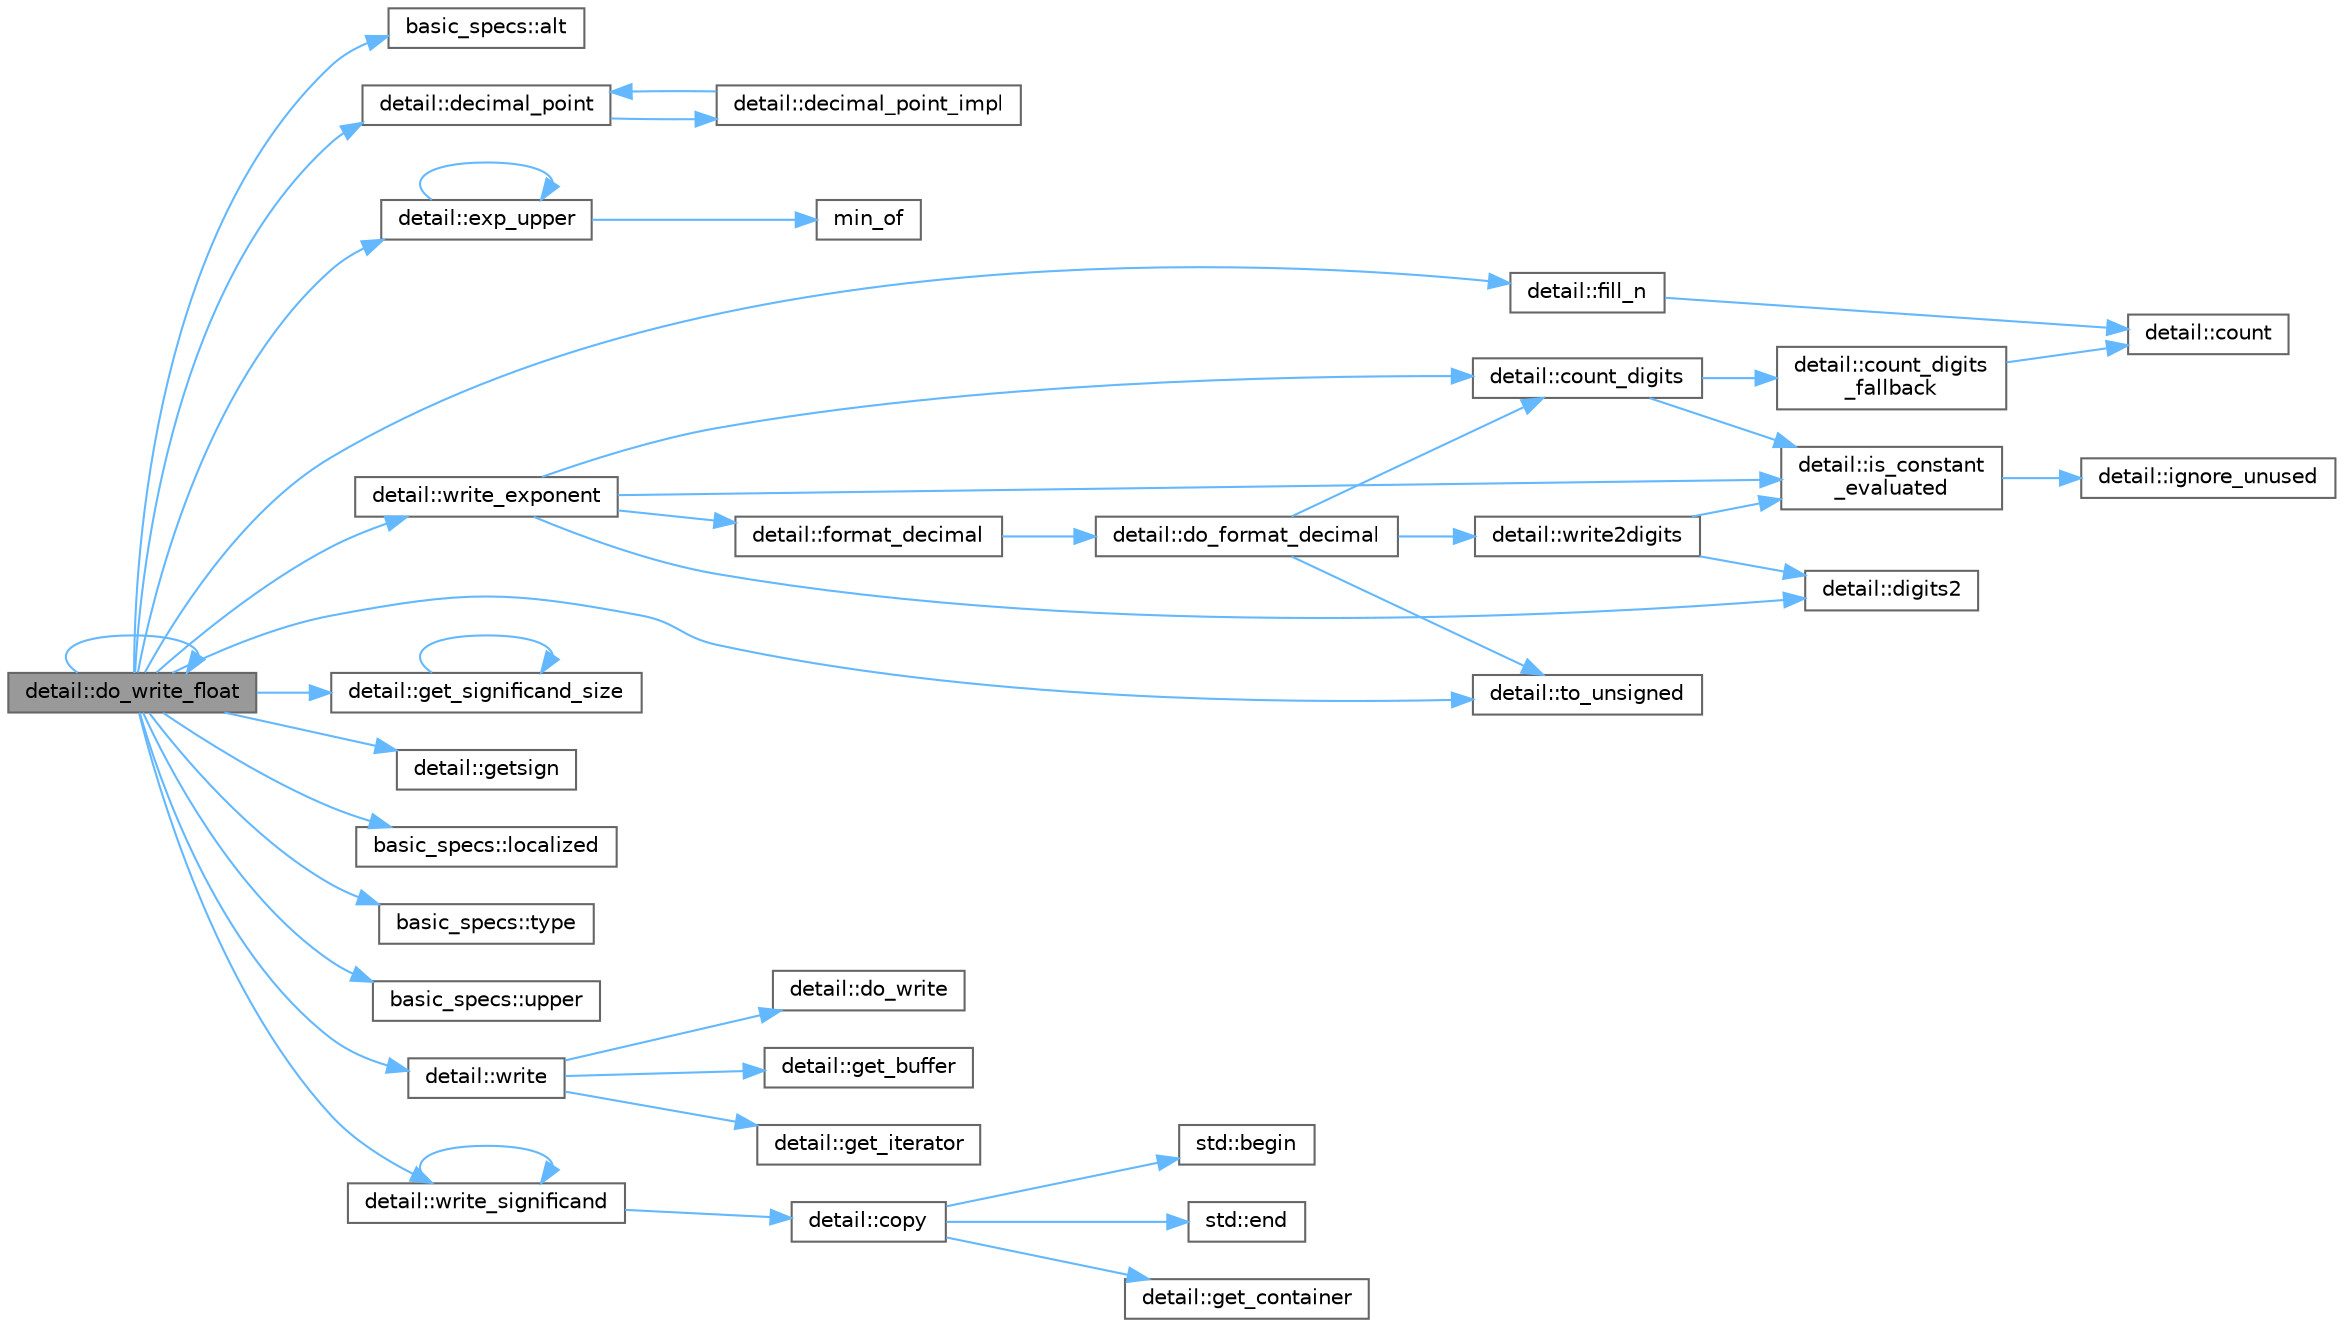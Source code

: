 digraph "detail::do_write_float"
{
 // LATEX_PDF_SIZE
  bgcolor="transparent";
  edge [fontname=Helvetica,fontsize=10,labelfontname=Helvetica,labelfontsize=10];
  node [fontname=Helvetica,fontsize=10,shape=box,height=0.2,width=0.4];
  rankdir="LR";
  Node1 [id="Node000001",label="detail::do_write_float",height=0.2,width=0.4,color="gray40", fillcolor="grey60", style="filled", fontcolor="black",tooltip=" "];
  Node1 -> Node2 [id="edge43_Node000001_Node000002",color="steelblue1",style="solid",tooltip=" "];
  Node2 [id="Node000002",label="basic_specs::alt",height=0.2,width=0.4,color="grey40", fillcolor="white", style="filled",URL="$classbasic__specs.html#aba82b10e634cd4cf7a2d107efc8269c8",tooltip=" "];
  Node1 -> Node3 [id="edge44_Node000001_Node000003",color="steelblue1",style="solid",tooltip=" "];
  Node3 [id="Node000003",label="detail::decimal_point",height=0.2,width=0.4,color="grey40", fillcolor="white", style="filled",URL="$namespacedetail.html#a20895bb8c834c25802f4ef81ef1d834e",tooltip=" "];
  Node3 -> Node4 [id="edge45_Node000003_Node000004",color="steelblue1",style="solid",tooltip=" "];
  Node4 [id="Node000004",label="detail::decimal_point_impl",height=0.2,width=0.4,color="grey40", fillcolor="white", style="filled",URL="$namespacedetail.html#a5423d77808dfb79e15664b2ee4d8950c",tooltip=" "];
  Node4 -> Node3 [id="edge46_Node000004_Node000003",color="steelblue1",style="solid",tooltip=" "];
  Node1 -> Node1 [id="edge47_Node000001_Node000001",color="steelblue1",style="solid",tooltip=" "];
  Node1 -> Node5 [id="edge48_Node000001_Node000005",color="steelblue1",style="solid",tooltip=" "];
  Node5 [id="Node000005",label="detail::exp_upper",height=0.2,width=0.4,color="grey40", fillcolor="white", style="filled",URL="$namespacedetail.html#a866c7ac039dc3698a7172e0ff6039156",tooltip=" "];
  Node5 -> Node5 [id="edge49_Node000005_Node000005",color="steelblue1",style="solid",tooltip=" "];
  Node5 -> Node6 [id="edge50_Node000005_Node000006",color="steelblue1",style="solid",tooltip=" "];
  Node6 [id="Node000006",label="min_of",height=0.2,width=0.4,color="grey40", fillcolor="white", style="filled",URL="$base_8h.html#a2e5592bf3509e2fc090fa0f329ee551f",tooltip=" "];
  Node1 -> Node7 [id="edge51_Node000001_Node000007",color="steelblue1",style="solid",tooltip=" "];
  Node7 [id="Node000007",label="detail::fill_n",height=0.2,width=0.4,color="grey40", fillcolor="white", style="filled",URL="$namespacedetail.html#a818b390bd30ad25b638f7b067cb50f15",tooltip=" "];
  Node7 -> Node8 [id="edge52_Node000007_Node000008",color="steelblue1",style="solid",tooltip=" "];
  Node8 [id="Node000008",label="detail::count",height=0.2,width=0.4,color="grey40", fillcolor="white", style="filled",URL="$namespacedetail.html#adecb5dbdc5faeb0d252ab0f4cb92c8a9",tooltip=" "];
  Node1 -> Node9 [id="edge53_Node000001_Node000009",color="steelblue1",style="solid",tooltip=" "];
  Node9 [id="Node000009",label="detail::get_significand_size",height=0.2,width=0.4,color="grey40", fillcolor="white", style="filled",URL="$namespacedetail.html#aac4ee5636b279ef4fdfc2b1536ca1c33",tooltip=" "];
  Node9 -> Node9 [id="edge54_Node000009_Node000009",color="steelblue1",style="solid",tooltip=" "];
  Node1 -> Node10 [id="edge55_Node000001_Node000010",color="steelblue1",style="solid",tooltip=" "];
  Node10 [id="Node000010",label="detail::getsign",height=0.2,width=0.4,color="grey40", fillcolor="white", style="filled",URL="$namespacedetail.html#aa13bce79ab2bbd5cba0eb348eef61d65",tooltip=" "];
  Node1 -> Node11 [id="edge56_Node000001_Node000011",color="steelblue1",style="solid",tooltip=" "];
  Node11 [id="Node000011",label="basic_specs::localized",height=0.2,width=0.4,color="grey40", fillcolor="white", style="filled",URL="$classbasic__specs.html#a700f8055a08c9202a43f3207d46c6035",tooltip=" "];
  Node1 -> Node12 [id="edge57_Node000001_Node000012",color="steelblue1",style="solid",tooltip=" "];
  Node12 [id="Node000012",label="detail::to_unsigned",height=0.2,width=0.4,color="grey40", fillcolor="white", style="filled",URL="$namespacedetail.html#a4855e668246c731a97484efc329f2aac",tooltip=" "];
  Node1 -> Node13 [id="edge58_Node000001_Node000013",color="steelblue1",style="solid",tooltip=" "];
  Node13 [id="Node000013",label="basic_specs::type",height=0.2,width=0.4,color="grey40", fillcolor="white", style="filled",URL="$classbasic__specs.html#ab451ba98e651e28feab471f1871f1e5c",tooltip=" "];
  Node1 -> Node14 [id="edge59_Node000001_Node000014",color="steelblue1",style="solid",tooltip=" "];
  Node14 [id="Node000014",label="basic_specs::upper",height=0.2,width=0.4,color="grey40", fillcolor="white", style="filled",URL="$classbasic__specs.html#a833c72e9e4eca49a0ed1dca7caf0ce5d",tooltip=" "];
  Node1 -> Node15 [id="edge60_Node000001_Node000015",color="steelblue1",style="solid",tooltip=" "];
  Node15 [id="Node000015",label="detail::write",height=0.2,width=0.4,color="grey40", fillcolor="white", style="filled",URL="$namespacedetail.html#a29dacf26eedc9e3575fb57329a5ca0a3",tooltip=" "];
  Node15 -> Node16 [id="edge61_Node000015_Node000016",color="steelblue1",style="solid",tooltip=" "];
  Node16 [id="Node000016",label="detail::do_write",height=0.2,width=0.4,color="grey40", fillcolor="white", style="filled",URL="$namespacedetail.html#a5007cc441bd246a9096070c10d1ea683",tooltip=" "];
  Node15 -> Node17 [id="edge62_Node000015_Node000017",color="steelblue1",style="solid",tooltip=" "];
  Node17 [id="Node000017",label="detail::get_buffer",height=0.2,width=0.4,color="grey40", fillcolor="white", style="filled",URL="$namespacedetail.html#ad803bb19df422bc4c4f92d75c7564437",tooltip=" "];
  Node15 -> Node18 [id="edge63_Node000015_Node000018",color="steelblue1",style="solid",tooltip=" "];
  Node18 [id="Node000018",label="detail::get_iterator",height=0.2,width=0.4,color="grey40", fillcolor="white", style="filled",URL="$namespacedetail.html#a05e3e231207d3f28f83261c2e7ad2fe5",tooltip=" "];
  Node1 -> Node19 [id="edge64_Node000001_Node000019",color="steelblue1",style="solid",tooltip=" "];
  Node19 [id="Node000019",label="detail::write_exponent",height=0.2,width=0.4,color="grey40", fillcolor="white", style="filled",URL="$namespacedetail.html#a9b8558a7dd3fae49bbf1aa59becad362",tooltip=" "];
  Node19 -> Node20 [id="edge65_Node000019_Node000020",color="steelblue1",style="solid",tooltip=" "];
  Node20 [id="Node000020",label="detail::count_digits",height=0.2,width=0.4,color="grey40", fillcolor="white", style="filled",URL="$namespacedetail.html#ae970ad8cf6b25d7896f788089ca1b0eb",tooltip=" "];
  Node20 -> Node21 [id="edge66_Node000020_Node000021",color="steelblue1",style="solid",tooltip=" "];
  Node21 [id="Node000021",label="detail::count_digits\l_fallback",height=0.2,width=0.4,color="grey40", fillcolor="white", style="filled",URL="$namespacedetail.html#a300bc96ee936e9f6ef3565c8dff68a72",tooltip=" "];
  Node21 -> Node8 [id="edge67_Node000021_Node000008",color="steelblue1",style="solid",tooltip=" "];
  Node20 -> Node22 [id="edge68_Node000020_Node000022",color="steelblue1",style="solid",tooltip=" "];
  Node22 [id="Node000022",label="detail::is_constant\l_evaluated",height=0.2,width=0.4,color="grey40", fillcolor="white", style="filled",URL="$namespacedetail.html#a75ed2634319883d038944529dbb954e2",tooltip=" "];
  Node22 -> Node23 [id="edge69_Node000022_Node000023",color="steelblue1",style="solid",tooltip=" "];
  Node23 [id="Node000023",label="detail::ignore_unused",height=0.2,width=0.4,color="grey40", fillcolor="white", style="filled",URL="$namespacedetail.html#a1fe84ebaf96215ce0665d95b3124c2df",tooltip=" "];
  Node19 -> Node24 [id="edge70_Node000019_Node000024",color="steelblue1",style="solid",tooltip=" "];
  Node24 [id="Node000024",label="detail::digits2",height=0.2,width=0.4,color="grey40", fillcolor="white", style="filled",URL="$namespacedetail.html#a6c4f7c079b8675a87a24a7cf0821c067",tooltip=" "];
  Node19 -> Node25 [id="edge71_Node000019_Node000025",color="steelblue1",style="solid",tooltip=" "];
  Node25 [id="Node000025",label="detail::format_decimal",height=0.2,width=0.4,color="grey40", fillcolor="white", style="filled",URL="$namespacedetail.html#af04e9c0225b4d7ed82a9c1d946319a3f",tooltip=" "];
  Node25 -> Node26 [id="edge72_Node000025_Node000026",color="steelblue1",style="solid",tooltip=" "];
  Node26 [id="Node000026",label="detail::do_format_decimal",height=0.2,width=0.4,color="grey40", fillcolor="white", style="filled",URL="$namespacedetail.html#ae25db05d115230b68094fc27377a987a",tooltip=" "];
  Node26 -> Node20 [id="edge73_Node000026_Node000020",color="steelblue1",style="solid",tooltip=" "];
  Node26 -> Node12 [id="edge74_Node000026_Node000012",color="steelblue1",style="solid",tooltip=" "];
  Node26 -> Node27 [id="edge75_Node000026_Node000027",color="steelblue1",style="solid",tooltip=" "];
  Node27 [id="Node000027",label="detail::write2digits",height=0.2,width=0.4,color="grey40", fillcolor="white", style="filled",URL="$namespacedetail.html#ade16648d662a4c70e2500ae74ef7e671",tooltip=" "];
  Node27 -> Node24 [id="edge76_Node000027_Node000024",color="steelblue1",style="solid",tooltip=" "];
  Node27 -> Node22 [id="edge77_Node000027_Node000022",color="steelblue1",style="solid",tooltip=" "];
  Node19 -> Node22 [id="edge78_Node000019_Node000022",color="steelblue1",style="solid",tooltip=" "];
  Node1 -> Node28 [id="edge79_Node000001_Node000028",color="steelblue1",style="solid",tooltip=" "];
  Node28 [id="Node000028",label="detail::write_significand",height=0.2,width=0.4,color="grey40", fillcolor="white", style="filled",URL="$namespacedetail.html#aa71e107b81347aaa6d701524dea687fa",tooltip=" "];
  Node28 -> Node29 [id="edge80_Node000028_Node000029",color="steelblue1",style="solid",tooltip=" "];
  Node29 [id="Node000029",label="detail::copy",height=0.2,width=0.4,color="grey40", fillcolor="white", style="filled",URL="$namespacedetail.html#a99c9eb385532e77a130cab09c2e4bb4a",tooltip=" "];
  Node29 -> Node30 [id="edge81_Node000029_Node000030",color="steelblue1",style="solid",tooltip=" "];
  Node30 [id="Node000030",label="std::begin",height=0.2,width=0.4,color="grey40", fillcolor="white", style="filled",URL="$namespacestd.html#aec76fc52a775d29bc4058c8e1405045a",tooltip=" "];
  Node29 -> Node31 [id="edge82_Node000029_Node000031",color="steelblue1",style="solid",tooltip=" "];
  Node31 [id="Node000031",label="std::end",height=0.2,width=0.4,color="grey40", fillcolor="white", style="filled",URL="$namespacestd.html#a35f71a4c49ddf38bb590177e3a4b2598",tooltip=" "];
  Node29 -> Node32 [id="edge83_Node000029_Node000032",color="steelblue1",style="solid",tooltip=" "];
  Node32 [id="Node000032",label="detail::get_container",height=0.2,width=0.4,color="grey40", fillcolor="white", style="filled",URL="$namespacedetail.html#af62b8ecae06b01578e2c0cca738f3cf4",tooltip=" "];
  Node28 -> Node28 [id="edge84_Node000028_Node000028",color="steelblue1",style="solid",tooltip=" "];
}
